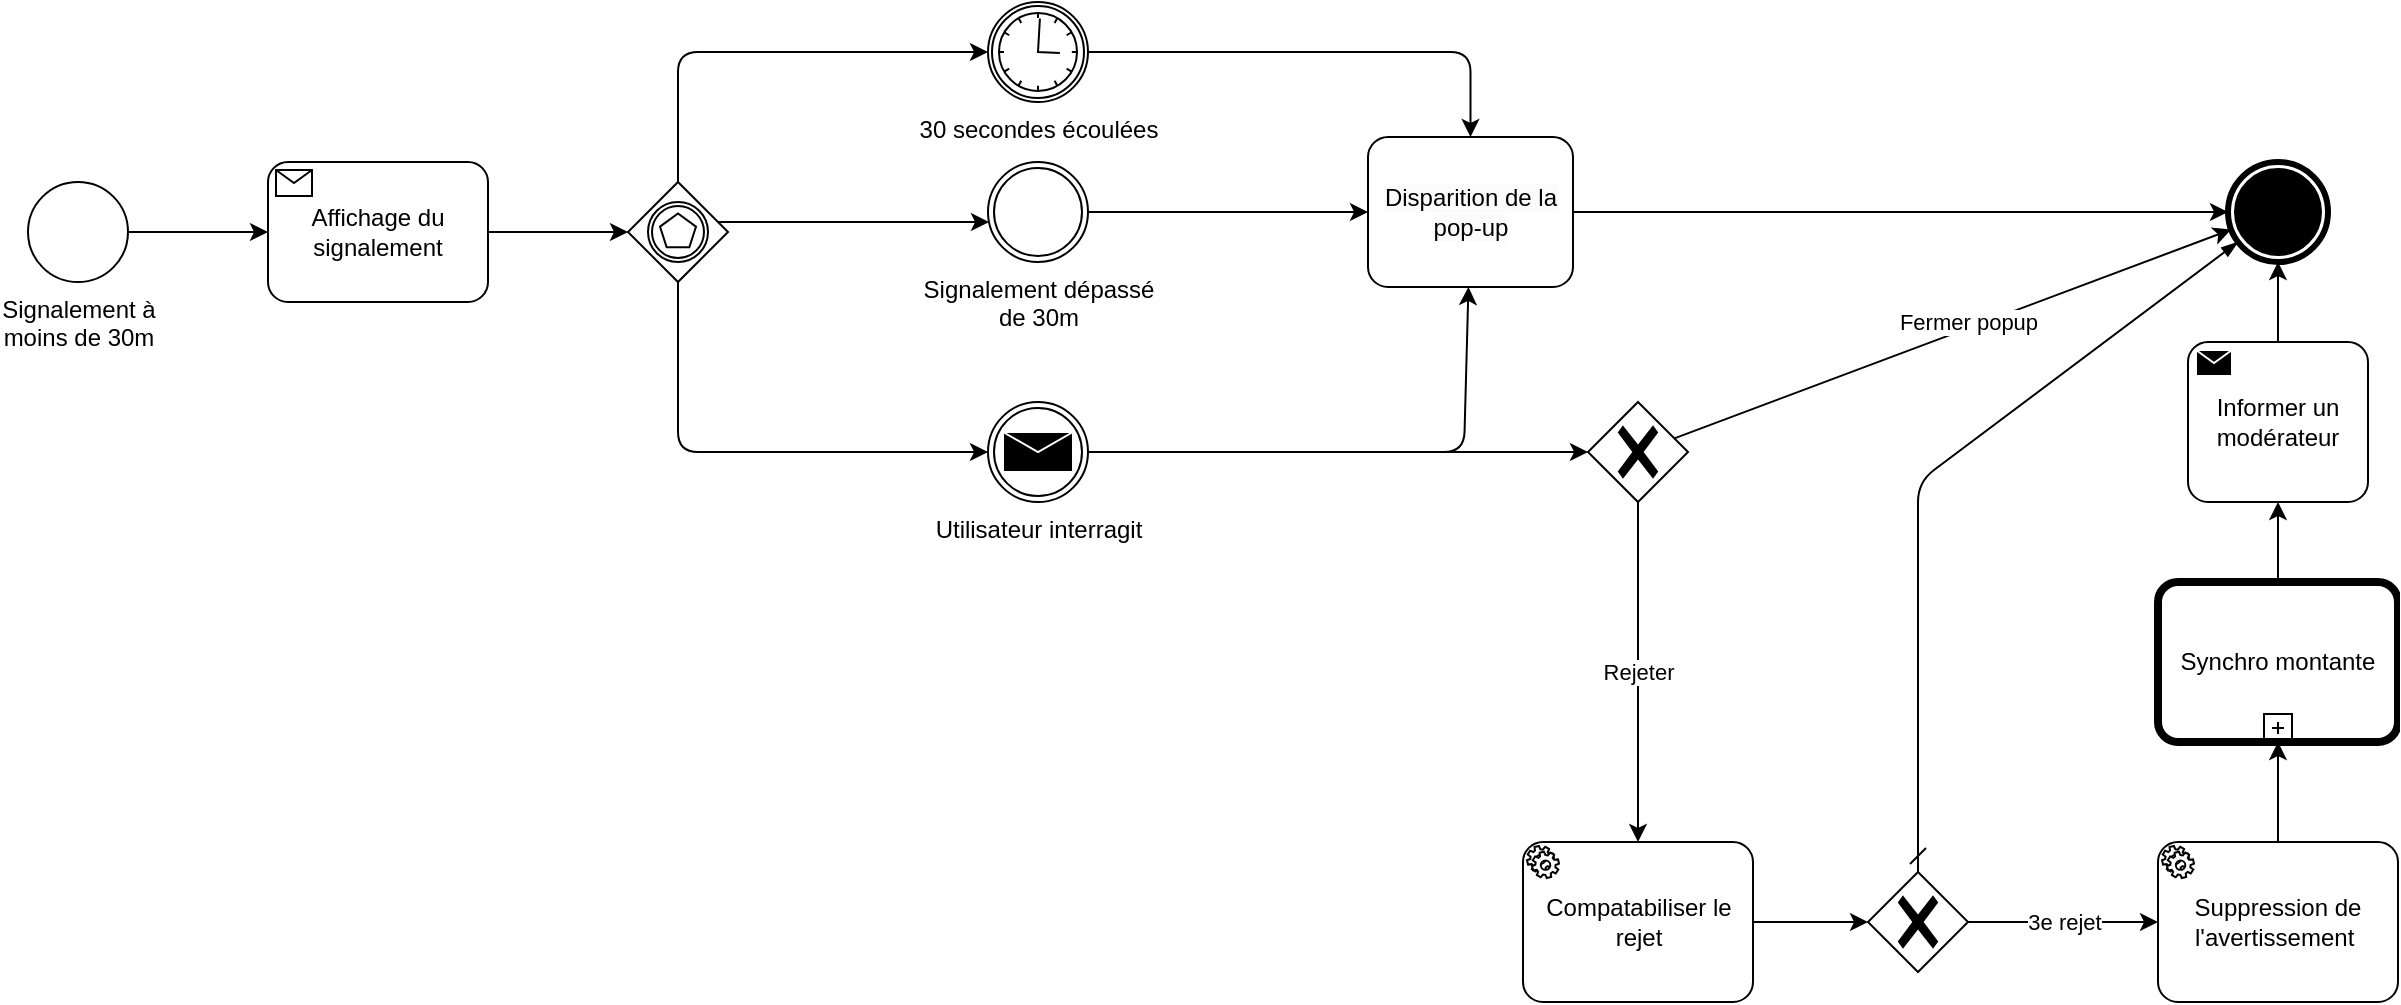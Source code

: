 <mxfile>
    <diagram id="Pdd0l_VAVQ6jBrc3Ih5y" name="Page-1">
        <mxGraphModel dx="1196" dy="433" grid="1" gridSize="10" guides="1" tooltips="1" connect="1" arrows="1" fold="1" page="1" pageScale="1" pageWidth="850" pageHeight="1100" math="0" shadow="0">
            <root>
                <mxCell id="0"/>
                <mxCell id="1" parent="0"/>
                <mxCell id="2" value="Signalement à &lt;br&gt;moins de 30m" style="points=[[0.145,0.145,0],[0.5,0,0],[0.855,0.145,0],[1,0.5,0],[0.855,0.855,0],[0.5,1,0],[0.145,0.855,0],[0,0.5,0]];shape=mxgraph.bpmn.event;html=1;verticalLabelPosition=bottom;labelBackgroundColor=#ffffff;verticalAlign=top;align=center;perimeter=ellipsePerimeter;outlineConnect=0;aspect=fixed;outline=standard;symbol=general;" parent="1" vertex="1">
                    <mxGeometry x="20" y="100" width="50" height="50" as="geometry"/>
                </mxCell>
                <mxCell id="3" value="" style="points=[[0.25,0.25,0],[0.5,0,0],[0.75,0.25,0],[1,0.5,0],[0.75,0.75,0],[0.5,1,0],[0.25,0.75,0],[0,0.5,0]];shape=mxgraph.bpmn.gateway2;html=1;verticalLabelPosition=bottom;labelBackgroundColor=#ffffff;verticalAlign=top;align=center;perimeter=rhombusPerimeter;outlineConnect=0;outline=catching;symbol=multiple;" parent="1" vertex="1">
                    <mxGeometry x="320" y="100" width="50" height="50" as="geometry"/>
                </mxCell>
                <mxCell id="81" style="edgeStyle=none;html=1;" parent="1" source="5" target="102" edge="1">
                    <mxGeometry relative="1" as="geometry">
                        <mxPoint x="687.5" y="115" as="targetPoint"/>
                    </mxGeometry>
                </mxCell>
                <mxCell id="5" value="Signalement dépassé &lt;br&gt;de 30m" style="points=[[0.145,0.145,0],[0.5,0,0],[0.855,0.145,0],[1,0.5,0],[0.855,0.855,0],[0.5,1,0],[0.145,0.855,0],[0,0.5,0]];shape=mxgraph.bpmn.event;html=1;verticalLabelPosition=bottom;labelBackgroundColor=#ffffff;verticalAlign=top;align=center;perimeter=ellipsePerimeter;outlineConnect=0;aspect=fixed;outline=throwing;symbol=general;" parent="1" vertex="1">
                    <mxGeometry x="500" y="90" width="50" height="50" as="geometry"/>
                </mxCell>
                <mxCell id="32" style="edgeStyle=orthogonalEdgeStyle;html=1;" parent="1" source="3" target="5" edge="1">
                    <mxGeometry relative="1" as="geometry">
                        <Array as="points">
                            <mxPoint x="430" y="120"/>
                            <mxPoint x="430" y="120"/>
                        </Array>
                    </mxGeometry>
                </mxCell>
                <mxCell id="12" style="edgeStyle=none;html=1;" parent="1" source="8" target="3" edge="1">
                    <mxGeometry relative="1" as="geometry"/>
                </mxCell>
                <mxCell id="8" value="Affichage du signalement" style="points=[[0.25,0,0],[0.5,0,0],[0.75,0,0],[1,0.25,0],[1,0.5,0],[1,0.75,0],[0.75,1,0],[0.5,1,0],[0.25,1,0],[0,0.75,0],[0,0.5,0],[0,0.25,0]];shape=mxgraph.bpmn.task;whiteSpace=wrap;rectStyle=rounded;size=10;html=1;taskMarker=receive;" parent="1" vertex="1">
                    <mxGeometry x="140" y="90" width="110" height="70" as="geometry"/>
                </mxCell>
                <mxCell id="9" style="edgeStyle=none;html=1;" parent="1" source="2" target="8" edge="1">
                    <mxGeometry relative="1" as="geometry"/>
                </mxCell>
                <mxCell id="99" style="edgeStyle=none;html=1;" parent="1" source="11" target="102" edge="1">
                    <mxGeometry relative="1" as="geometry">
                        <Array as="points">
                            <mxPoint x="738" y="235"/>
                        </Array>
                        <mxPoint x="737.667" y="155" as="targetPoint"/>
                    </mxGeometry>
                </mxCell>
                <mxCell id="11" value="Utilisateur interragit" style="points=[[0.145,0.145,0],[0.5,0,0],[0.855,0.145,0],[1,0.5,0],[0.855,0.855,0],[0.5,1,0],[0.145,0.855,0],[0,0.5,0]];shape=mxgraph.bpmn.event;html=1;verticalLabelPosition=bottom;labelBackgroundColor=#ffffff;verticalAlign=top;align=center;perimeter=ellipsePerimeter;outlineConnect=0;aspect=fixed;outline=throwing;symbol=message;" parent="1" vertex="1">
                    <mxGeometry x="500" y="210" width="50" height="50" as="geometry"/>
                </mxCell>
                <mxCell id="20" style="edgeStyle=orthogonalEdgeStyle;html=1;" parent="1" source="3" target="11" edge="1">
                    <mxGeometry relative="1" as="geometry">
                        <Array as="points">
                            <mxPoint x="345" y="235"/>
                        </Array>
                    </mxGeometry>
                </mxCell>
                <mxCell id="16" value="" style="points=[[0.145,0.145,0],[0.5,0,0],[0.855,0.145,0],[1,0.5,0],[0.855,0.855,0],[0.5,1,0],[0.145,0.855,0],[0,0.5,0]];shape=mxgraph.bpmn.event;html=1;verticalLabelPosition=bottom;labelBackgroundColor=#ffffff;verticalAlign=top;align=center;perimeter=ellipsePerimeter;outlineConnect=0;aspect=fixed;outline=end;symbol=terminate;" parent="1" vertex="1">
                    <mxGeometry x="1120" y="90" width="50" height="50" as="geometry"/>
                </mxCell>
                <mxCell id="28" style="edgeStyle=orthogonalEdgeStyle;html=1;" parent="1" source="102" target="16" edge="1">
                    <mxGeometry relative="1" as="geometry">
                        <mxPoint x="787.5" y="115" as="sourcePoint"/>
                    </mxGeometry>
                </mxCell>
                <mxCell id="33" style="edgeStyle=orthogonalEdgeStyle;html=1;" parent="1" source="29" target="102" edge="1">
                    <mxGeometry relative="1" as="geometry">
                        <mxPoint x="737.5" y="75" as="targetPoint"/>
                    </mxGeometry>
                </mxCell>
                <mxCell id="29" value="30 secondes écoulées" style="points=[[0.145,0.145,0],[0.5,0,0],[0.855,0.145,0],[1,0.5,0],[0.855,0.855,0],[0.5,1,0],[0.145,0.855,0],[0,0.5,0]];shape=mxgraph.bpmn.event;html=1;verticalLabelPosition=bottom;labelBackgroundColor=#ffffff;verticalAlign=top;align=center;perimeter=ellipsePerimeter;outlineConnect=0;aspect=fixed;outline=boundInt;symbol=timer;" parent="1" vertex="1">
                    <mxGeometry x="500" y="10" width="50" height="50" as="geometry"/>
                </mxCell>
                <mxCell id="31" style="edgeStyle=orthogonalEdgeStyle;html=1;" parent="1" source="3" target="29" edge="1">
                    <mxGeometry relative="1" as="geometry">
                        <Array as="points">
                            <mxPoint x="345" y="35"/>
                        </Array>
                    </mxGeometry>
                </mxCell>
                <mxCell id="101" value="Fermer popup" style="edgeStyle=none;html=1;" parent="1" source="36" target="16" edge="1">
                    <mxGeometry x="0.062" y="3" relative="1" as="geometry">
                        <mxPoint as="offset"/>
                    </mxGeometry>
                </mxCell>
                <mxCell id="36" value="" style="points=[[0.25,0.25,0],[0.5,0,0],[0.75,0.25,0],[1,0.5,0],[0.75,0.75,0],[0.5,1,0],[0.25,0.75,0],[0,0.5,0]];shape=mxgraph.bpmn.gateway2;html=1;verticalLabelPosition=bottom;labelBackgroundColor=#ffffff;verticalAlign=top;align=center;perimeter=rhombusPerimeter;outlineConnect=0;outline=none;symbol=none;gwType=exclusive;" parent="1" vertex="1">
                    <mxGeometry x="800" y="210" width="50" height="50" as="geometry"/>
                </mxCell>
                <mxCell id="37" style="edgeStyle=orthogonalEdgeStyle;html=1;" parent="1" source="11" target="36" edge="1">
                    <mxGeometry relative="1" as="geometry"/>
                </mxCell>
                <mxCell id="41" value="Rejeter" style="edgeStyle=none;html=1;" parent="1" source="36" target="116" edge="1">
                    <mxGeometry relative="1" as="geometry">
                        <mxPoint x="920" y="310" as="targetPoint"/>
                    </mxGeometry>
                </mxCell>
                <mxCell id="114" style="edgeStyle=none;html=1;" parent="1" source="95" target="107" edge="1">
                    <mxGeometry relative="1" as="geometry"/>
                </mxCell>
                <mxCell id="95" value="Synchro montante" style="points=[[0.25,0,0],[0.5,0,0],[0.75,0,0],[1,0.25,0],[1,0.5,0],[1,0.75,0],[0.75,1,0],[0.5,1,0],[0.25,1,0],[0,0.75,0],[0,0.5,0],[0,0.25,0]];shape=mxgraph.bpmn.task;whiteSpace=wrap;rectStyle=rounded;size=10;html=1;bpmnShapeType=call;isLoopSub=1;" parent="1" vertex="1">
                    <mxGeometry x="1085" y="300" width="120" height="80" as="geometry"/>
                </mxCell>
                <mxCell id="102" value="&lt;span style=&quot;color: rgb(0, 0, 0); font-family: Helvetica; font-size: 12px; font-style: normal; font-variant-ligatures: normal; font-variant-caps: normal; font-weight: 400; letter-spacing: normal; orphans: 2; text-align: center; text-indent: 0px; text-transform: none; widows: 2; word-spacing: 0px; -webkit-text-stroke-width: 0px; background-color: rgb(251, 251, 251); text-decoration-thickness: initial; text-decoration-style: initial; text-decoration-color: initial; float: none; display: inline !important;&quot;&gt;Disparition de la&lt;/span&gt;&lt;br style=&quot;border-color: var(--border-color); color: rgb(0, 0, 0); font-family: Helvetica; font-size: 12px; font-style: normal; font-variant-ligatures: normal; font-variant-caps: normal; font-weight: 400; letter-spacing: normal; orphans: 2; text-align: center; text-indent: 0px; text-transform: none; widows: 2; word-spacing: 0px; -webkit-text-stroke-width: 0px; background-color: rgb(251, 251, 251); text-decoration-thickness: initial; text-decoration-style: initial; text-decoration-color: initial;&quot;&gt;&lt;span style=&quot;color: rgb(0, 0, 0); font-family: Helvetica; font-size: 12px; font-style: normal; font-variant-ligatures: normal; font-variant-caps: normal; font-weight: 400; letter-spacing: normal; orphans: 2; text-align: center; text-indent: 0px; text-transform: none; widows: 2; word-spacing: 0px; -webkit-text-stroke-width: 0px; background-color: rgb(251, 251, 251); text-decoration-thickness: initial; text-decoration-style: initial; text-decoration-color: initial; float: none; display: inline !important;&quot;&gt;pop-up&lt;/span&gt;" style="points=[[0.25,0,0],[0.5,0,0],[0.75,0,0],[1,0.25,0],[1,0.5,0],[1,0.75,0],[0.75,1,0],[0.5,1,0],[0.25,1,0],[0,0.75,0],[0,0.5,0],[0,0.25,0]];shape=mxgraph.bpmn.task;whiteSpace=wrap;rectStyle=rounded;size=10;html=1;taskMarker=abstract;" parent="1" vertex="1">
                    <mxGeometry x="690" y="77.5" width="102.5" height="75" as="geometry"/>
                </mxCell>
                <mxCell id="104" value="3e rejet" style="edgeStyle=none;html=1;" parent="1" source="103" target="106" edge="1">
                    <mxGeometry relative="1" as="geometry">
                        <mxPoint x="1000" y="380" as="targetPoint"/>
                        <Array as="points"/>
                    </mxGeometry>
                </mxCell>
                <mxCell id="103" value="" style="points=[[0.25,0.25,0],[0.5,0,0],[0.75,0.25,0],[1,0.5,0],[0.75,0.75,0],[0.5,1,0],[0.25,0.75,0],[0,0.5,0]];shape=mxgraph.bpmn.gateway2;html=1;verticalLabelPosition=bottom;labelBackgroundColor=#ffffff;verticalAlign=top;align=center;perimeter=rhombusPerimeter;outlineConnect=0;outline=none;symbol=none;gwType=exclusive;" parent="1" vertex="1">
                    <mxGeometry x="940" y="445" width="50" height="50" as="geometry"/>
                </mxCell>
                <mxCell id="113" style="edgeStyle=none;html=1;" parent="1" source="106" target="95" edge="1">
                    <mxGeometry relative="1" as="geometry"/>
                </mxCell>
                <mxCell id="106" value="Suppression de l'avertissement&amp;nbsp;" style="points=[[0.25,0,0],[0.5,0,0],[0.75,0,0],[1,0.25,0],[1,0.5,0],[1,0.75,0],[0.75,1,0],[0.5,1,0],[0.25,1,0],[0,0.75,0],[0,0.5,0],[0,0.25,0]];shape=mxgraph.bpmn.task;whiteSpace=wrap;rectStyle=rounded;size=10;html=1;taskMarker=service;" parent="1" vertex="1">
                    <mxGeometry x="1085" y="430" width="120" height="80" as="geometry"/>
                </mxCell>
                <mxCell id="115" style="edgeStyle=none;html=1;" parent="1" source="107" target="16" edge="1">
                    <mxGeometry relative="1" as="geometry"/>
                </mxCell>
                <mxCell id="107" value="Informer un modérateur" style="points=[[0.25,0,0],[0.5,0,0],[0.75,0,0],[1,0.25,0],[1,0.5,0],[1,0.75,0],[0.75,1,0],[0.5,1,0],[0.25,1,0],[0,0.75,0],[0,0.5,0],[0,0.25,0]];shape=mxgraph.bpmn.task;whiteSpace=wrap;rectStyle=rounded;size=10;html=1;taskMarker=send;" parent="1" vertex="1">
                    <mxGeometry x="1100" y="180" width="90" height="80" as="geometry"/>
                </mxCell>
                <mxCell id="117" style="edgeStyle=none;html=1;" parent="1" source="116" target="103" edge="1">
                    <mxGeometry relative="1" as="geometry"/>
                </mxCell>
                <mxCell id="116" value="Compatabiliser le rejet" style="points=[[0.25,0,0],[0.5,0,0],[0.75,0,0],[1,0.25,0],[1,0.5,0],[1,0.75,0],[0.75,1,0],[0.5,1,0],[0.25,1,0],[0,0.75,0],[0,0.5,0],[0,0.25,0]];shape=mxgraph.bpmn.task;whiteSpace=wrap;rectStyle=rounded;size=10;html=1;taskMarker=service;" parent="1" vertex="1">
                    <mxGeometry x="767.5" y="430" width="115" height="80" as="geometry"/>
                </mxCell>
                <mxCell id="119" value="" style="fontSize=12;html=1;endArrow=blockThin;endFill=1;startArrow=dash;startFill=0;endSize=6;startSize=6;" parent="1" source="103" target="16" edge="1">
                    <mxGeometry width="160" relative="1" as="geometry">
                        <mxPoint x="940" y="330" as="sourcePoint"/>
                        <mxPoint x="1100" y="330" as="targetPoint"/>
                        <Array as="points">
                            <mxPoint x="965" y="250"/>
                        </Array>
                    </mxGeometry>
                </mxCell>
            </root>
        </mxGraphModel>
    </diagram>
</mxfile>